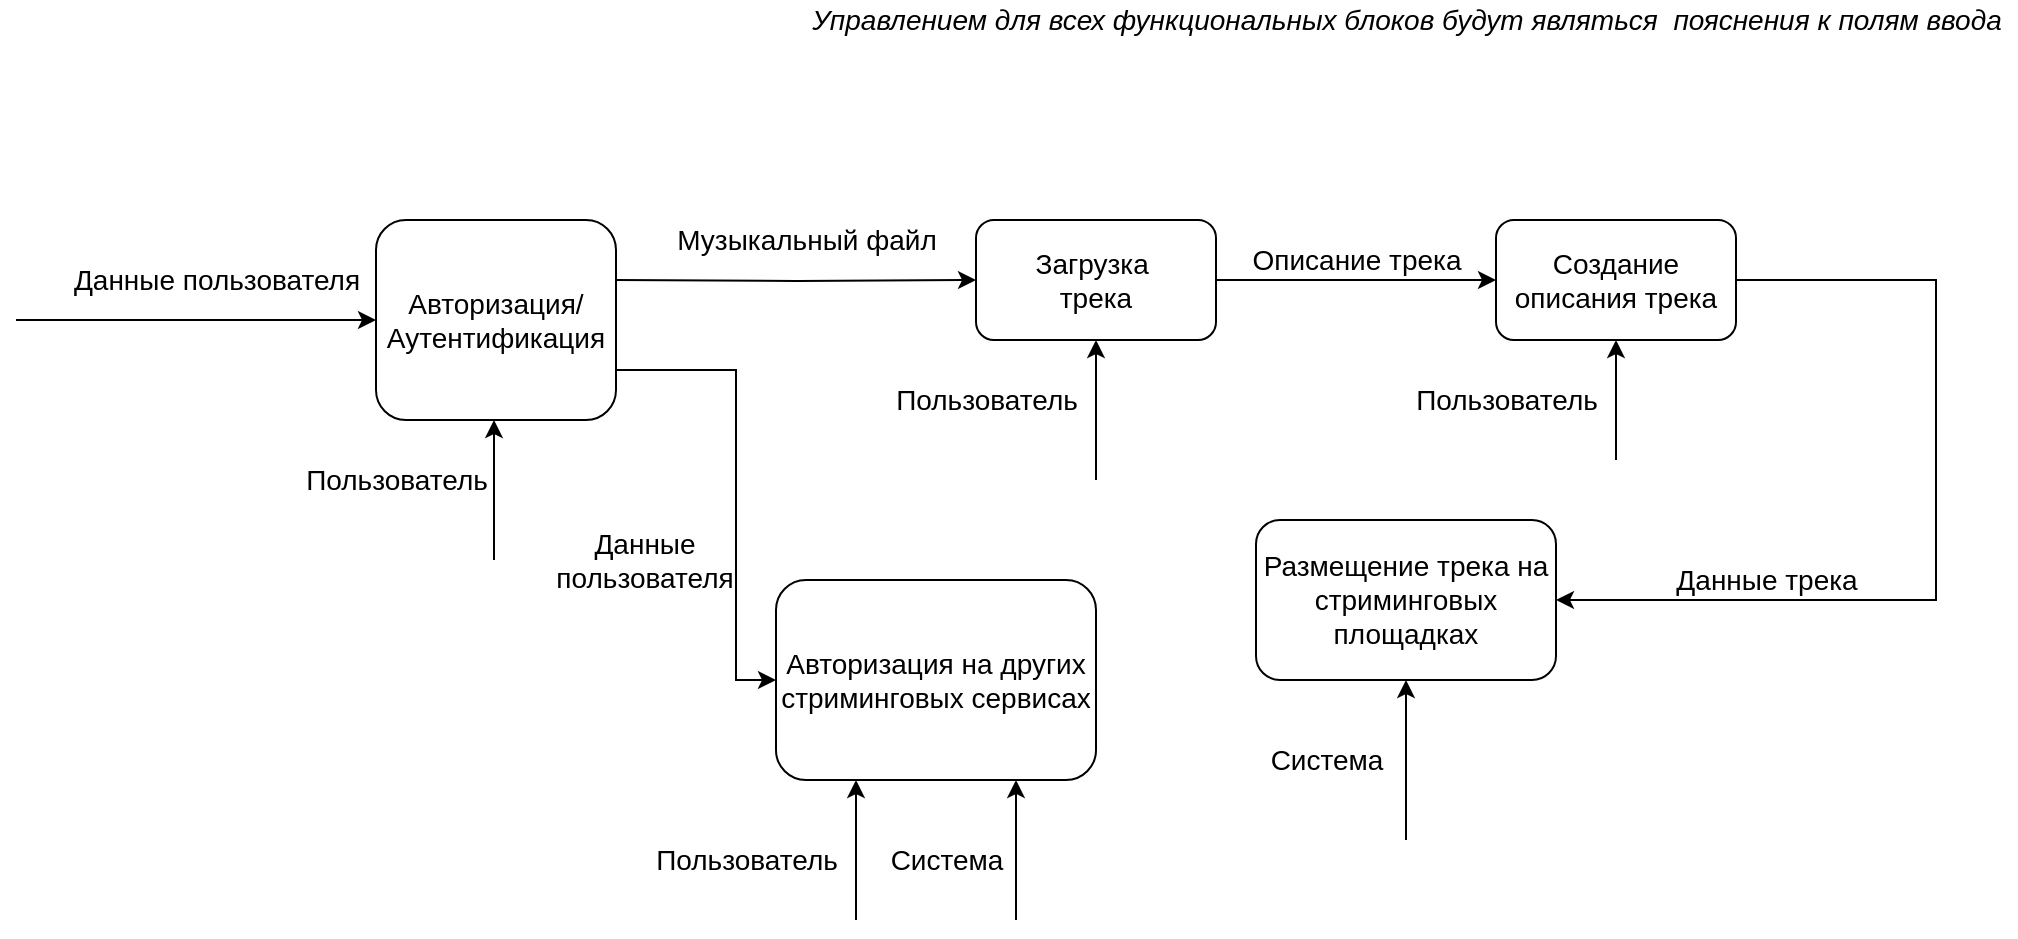 <mxfile version="15.5.2" type="github"><diagram id="witrD3Na-tN5cxO554Df" name="Page-1"><mxGraphModel dx="1038" dy="579" grid="1" gridSize="10" guides="1" tooltips="1" connect="1" arrows="1" fold="1" page="1" pageScale="1" pageWidth="827" pageHeight="1169" math="0" shadow="0"><root><mxCell id="0"/><mxCell id="1" parent="0"/><mxCell id="c8r_JiIkJy_v9Zf3R0kL-40" style="edgeStyle=orthogonalEdgeStyle;rounded=0;orthogonalLoop=1;jettySize=auto;html=1;entryX=0;entryY=0.5;entryDx=0;entryDy=0;fontSize=14;startArrow=none;startFill=0;endArrow=classic;endFill=1;" parent="1" target="c8r_JiIkJy_v9Zf3R0kL-11" edge="1"><mxGeometry relative="1" as="geometry"><mxPoint x="350" y="280" as="sourcePoint"/></mxGeometry></mxCell><mxCell id="c8r_JiIkJy_v9Zf3R0kL-42" style="edgeStyle=orthogonalEdgeStyle;rounded=0;orthogonalLoop=1;jettySize=auto;html=1;exitX=1;exitY=0.75;exitDx=0;exitDy=0;entryX=0;entryY=0.5;entryDx=0;entryDy=0;fontSize=14;startArrow=none;startFill=0;endArrow=classic;endFill=1;" parent="1" source="c8r_JiIkJy_v9Zf3R0kL-1" target="c8r_JiIkJy_v9Zf3R0kL-13" edge="1"><mxGeometry relative="1" as="geometry"><Array as="points"><mxPoint x="410" y="325"/><mxPoint x="410" y="480"/></Array></mxGeometry></mxCell><mxCell id="c8r_JiIkJy_v9Zf3R0kL-47" style="edgeStyle=orthogonalEdgeStyle;rounded=0;orthogonalLoop=1;jettySize=auto;html=1;exitX=0;exitY=0.5;exitDx=0;exitDy=0;fontSize=14;startArrow=classic;startFill=1;endArrow=none;endFill=0;" parent="1" source="c8r_JiIkJy_v9Zf3R0kL-1" edge="1"><mxGeometry relative="1" as="geometry"><mxPoint x="50" y="300" as="targetPoint"/></mxGeometry></mxCell><mxCell id="c8r_JiIkJy_v9Zf3R0kL-1" value="&lt;font style=&quot;font-size: 14px&quot;&gt;Авторизация/Аутентификация&lt;/font&gt;" style="rounded=1;whiteSpace=wrap;html=1;" parent="1" vertex="1"><mxGeometry x="230" y="250" width="120" height="100" as="geometry"/></mxCell><mxCell id="c8r_JiIkJy_v9Zf3R0kL-25" style="edgeStyle=orthogonalEdgeStyle;rounded=0;orthogonalLoop=1;jettySize=auto;html=1;exitX=1;exitY=0.5;exitDx=0;exitDy=0;entryX=0;entryY=0.5;entryDx=0;entryDy=0;fontSize=14;startArrow=none;startFill=0;endArrow=classic;endFill=1;" parent="1" source="c8r_JiIkJy_v9Zf3R0kL-11" target="c8r_JiIkJy_v9Zf3R0kL-24" edge="1"><mxGeometry relative="1" as="geometry"/></mxCell><mxCell id="c8r_JiIkJy_v9Zf3R0kL-36" style="edgeStyle=orthogonalEdgeStyle;rounded=0;orthogonalLoop=1;jettySize=auto;html=1;exitX=0.5;exitY=1;exitDx=0;exitDy=0;fontSize=14;startArrow=classic;startFill=1;endArrow=none;endFill=0;" parent="1" source="c8r_JiIkJy_v9Zf3R0kL-11" edge="1"><mxGeometry relative="1" as="geometry"><mxPoint x="590" y="380" as="targetPoint"/></mxGeometry></mxCell><mxCell id="c8r_JiIkJy_v9Zf3R0kL-11" value="&lt;font style=&quot;font-size: 14px&quot;&gt;Загрузка&amp;nbsp;&lt;br&gt;трека&lt;br&gt;&lt;/font&gt;" style="rounded=1;whiteSpace=wrap;html=1;" parent="1" vertex="1"><mxGeometry x="530" y="250" width="120" height="60" as="geometry"/></mxCell><mxCell id="c8r_JiIkJy_v9Zf3R0kL-32" style="edgeStyle=orthogonalEdgeStyle;rounded=0;orthogonalLoop=1;jettySize=auto;html=1;exitX=0.25;exitY=1;exitDx=0;exitDy=0;fontSize=14;startArrow=classic;startFill=1;endArrow=none;endFill=0;" parent="1" source="c8r_JiIkJy_v9Zf3R0kL-13" edge="1"><mxGeometry relative="1" as="geometry"><mxPoint x="470" y="600" as="targetPoint"/></mxGeometry></mxCell><mxCell id="c8r_JiIkJy_v9Zf3R0kL-33" style="edgeStyle=orthogonalEdgeStyle;rounded=0;orthogonalLoop=1;jettySize=auto;html=1;exitX=0.75;exitY=1;exitDx=0;exitDy=0;fontSize=14;startArrow=classic;startFill=1;endArrow=none;endFill=0;" parent="1" source="c8r_JiIkJy_v9Zf3R0kL-13" edge="1"><mxGeometry relative="1" as="geometry"><mxPoint x="550" y="600" as="targetPoint"/><Array as="points"><mxPoint x="550" y="580"/><mxPoint x="550" y="580"/></Array></mxGeometry></mxCell><mxCell id="c8r_JiIkJy_v9Zf3R0kL-13" value="&lt;font style=&quot;font-size: 14px&quot;&gt;Авторизация на других стриминговых сервисах&lt;/font&gt;" style="rounded=1;whiteSpace=wrap;html=1;" parent="1" vertex="1"><mxGeometry x="430" y="430" width="160" height="100" as="geometry"/></mxCell><mxCell id="c8r_JiIkJy_v9Zf3R0kL-17" value="Данные &lt;br&gt;пользователя" style="text;html=1;align=center;verticalAlign=middle;resizable=0;points=[];autosize=1;strokeColor=none;fillColor=none;fontSize=14;" parent="1" vertex="1"><mxGeometry x="314" y="400" width="100" height="40" as="geometry"/></mxCell><mxCell id="c8r_JiIkJy_v9Zf3R0kL-23" value="Данные пользователя" style="text;html=1;align=center;verticalAlign=middle;resizable=0;points=[];autosize=1;strokeColor=none;fillColor=none;fontSize=14;" parent="1" vertex="1"><mxGeometry x="70" y="270" width="160" height="20" as="geometry"/></mxCell><mxCell id="c8r_JiIkJy_v9Zf3R0kL-28" style="edgeStyle=orthogonalEdgeStyle;rounded=0;orthogonalLoop=1;jettySize=auto;html=1;exitX=1;exitY=0.5;exitDx=0;exitDy=0;entryX=1;entryY=0.5;entryDx=0;entryDy=0;fontSize=14;startArrow=none;startFill=0;endArrow=classic;endFill=1;" parent="1" source="c8r_JiIkJy_v9Zf3R0kL-24" target="c8r_JiIkJy_v9Zf3R0kL-27" edge="1"><mxGeometry relative="1" as="geometry"><Array as="points"><mxPoint x="1010" y="280"/><mxPoint x="1010" y="440"/></Array></mxGeometry></mxCell><mxCell id="c8r_JiIkJy_v9Zf3R0kL-37" style="edgeStyle=orthogonalEdgeStyle;rounded=0;orthogonalLoop=1;jettySize=auto;html=1;exitX=0.5;exitY=1;exitDx=0;exitDy=0;fontSize=14;startArrow=classic;startFill=1;endArrow=none;endFill=0;" parent="1" source="c8r_JiIkJy_v9Zf3R0kL-24" edge="1"><mxGeometry relative="1" as="geometry"><mxPoint x="850" y="370" as="targetPoint"/></mxGeometry></mxCell><mxCell id="c8r_JiIkJy_v9Zf3R0kL-24" value="&lt;font style=&quot;font-size: 14px&quot;&gt;Создание описания трека&lt;br&gt;&lt;/font&gt;" style="rounded=1;whiteSpace=wrap;html=1;" parent="1" vertex="1"><mxGeometry x="790" y="250" width="120" height="60" as="geometry"/></mxCell><mxCell id="c8r_JiIkJy_v9Zf3R0kL-26" value="Описание трека" style="text;html=1;align=center;verticalAlign=middle;resizable=0;points=[];autosize=1;strokeColor=none;fillColor=none;fontSize=14;" parent="1" vertex="1"><mxGeometry x="660" y="260" width="120" height="20" as="geometry"/></mxCell><mxCell id="c8r_JiIkJy_v9Zf3R0kL-30" style="edgeStyle=orthogonalEdgeStyle;rounded=0;orthogonalLoop=1;jettySize=auto;html=1;exitX=0.5;exitY=1;exitDx=0;exitDy=0;fontSize=14;startArrow=classic;startFill=1;endArrow=none;endFill=0;" parent="1" source="c8r_JiIkJy_v9Zf3R0kL-27" edge="1"><mxGeometry relative="1" as="geometry"><mxPoint x="745" y="560" as="targetPoint"/></mxGeometry></mxCell><mxCell id="c8r_JiIkJy_v9Zf3R0kL-27" value="&lt;font style=&quot;font-size: 14px&quot;&gt;Размещение трека на стриминговых площадках&lt;br&gt;&lt;/font&gt;" style="rounded=1;whiteSpace=wrap;html=1;" parent="1" vertex="1"><mxGeometry x="670" y="400" width="150" height="80" as="geometry"/></mxCell><mxCell id="c8r_JiIkJy_v9Zf3R0kL-29" value="Данные трека" style="text;html=1;align=center;verticalAlign=middle;resizable=0;points=[];autosize=1;strokeColor=none;fillColor=none;fontSize=14;" parent="1" vertex="1"><mxGeometry x="870" y="420" width="110" height="20" as="geometry"/></mxCell><mxCell id="c8r_JiIkJy_v9Zf3R0kL-31" value="Система" style="text;html=1;align=center;verticalAlign=middle;resizable=0;points=[];autosize=1;strokeColor=none;fillColor=none;fontSize=14;" parent="1" vertex="1"><mxGeometry x="670" y="510" width="70" height="20" as="geometry"/></mxCell><mxCell id="c8r_JiIkJy_v9Zf3R0kL-34" value="Пользователь" style="text;html=1;align=center;verticalAlign=middle;resizable=0;points=[];autosize=1;strokeColor=none;fillColor=none;fontSize=14;" parent="1" vertex="1"><mxGeometry x="360" y="560" width="110" height="20" as="geometry"/></mxCell><mxCell id="c8r_JiIkJy_v9Zf3R0kL-35" value="Система" style="text;html=1;align=center;verticalAlign=middle;resizable=0;points=[];autosize=1;strokeColor=none;fillColor=none;fontSize=14;" parent="1" vertex="1"><mxGeometry x="480" y="560" width="70" height="20" as="geometry"/></mxCell><mxCell id="c8r_JiIkJy_v9Zf3R0kL-38" value="Пользователь" style="text;html=1;align=center;verticalAlign=middle;resizable=0;points=[];autosize=1;strokeColor=none;fillColor=none;fontSize=14;" parent="1" vertex="1"><mxGeometry x="480" y="330" width="110" height="20" as="geometry"/></mxCell><mxCell id="c8r_JiIkJy_v9Zf3R0kL-39" value="Пользователь" style="text;html=1;align=center;verticalAlign=middle;resizable=0;points=[];autosize=1;strokeColor=none;fillColor=none;fontSize=14;" parent="1" vertex="1"><mxGeometry x="740" y="330" width="110" height="20" as="geometry"/></mxCell><mxCell id="c8r_JiIkJy_v9Zf3R0kL-41" value="Музыкальный файл" style="text;html=1;align=center;verticalAlign=middle;resizable=0;points=[];autosize=1;strokeColor=none;fillColor=none;fontSize=14;" parent="1" vertex="1"><mxGeometry x="370" y="250" width="150" height="20" as="geometry"/></mxCell><mxCell id="c8r_JiIkJy_v9Zf3R0kL-45" style="edgeStyle=orthogonalEdgeStyle;rounded=0;orthogonalLoop=1;jettySize=auto;html=1;exitX=0.25;exitY=1;exitDx=0;exitDy=0;fontSize=14;startArrow=classic;startFill=1;endArrow=none;endFill=0;" parent="1" edge="1"><mxGeometry relative="1" as="geometry"><mxPoint x="289" y="420" as="targetPoint"/><mxPoint x="289" y="350" as="sourcePoint"/></mxGeometry></mxCell><mxCell id="c8r_JiIkJy_v9Zf3R0kL-46" value="Пользователь" style="text;html=1;align=center;verticalAlign=middle;resizable=0;points=[];autosize=1;strokeColor=none;fillColor=none;fontSize=14;" parent="1" vertex="1"><mxGeometry x="185" y="370" width="110" height="20" as="geometry"/></mxCell><mxCell id="c8r_JiIkJy_v9Zf3R0kL-48" value="&lt;i&gt;Управлением для всех функциональных блоков будут являться&amp;nbsp; пояснения к полям ввода&lt;/i&gt;" style="text;html=1;align=center;verticalAlign=middle;resizable=0;points=[];autosize=1;strokeColor=none;fillColor=none;fontSize=14;" parent="1" vertex="1"><mxGeometry x="440" y="140" width="610" height="20" as="geometry"/></mxCell></root></mxGraphModel></diagram></mxfile>